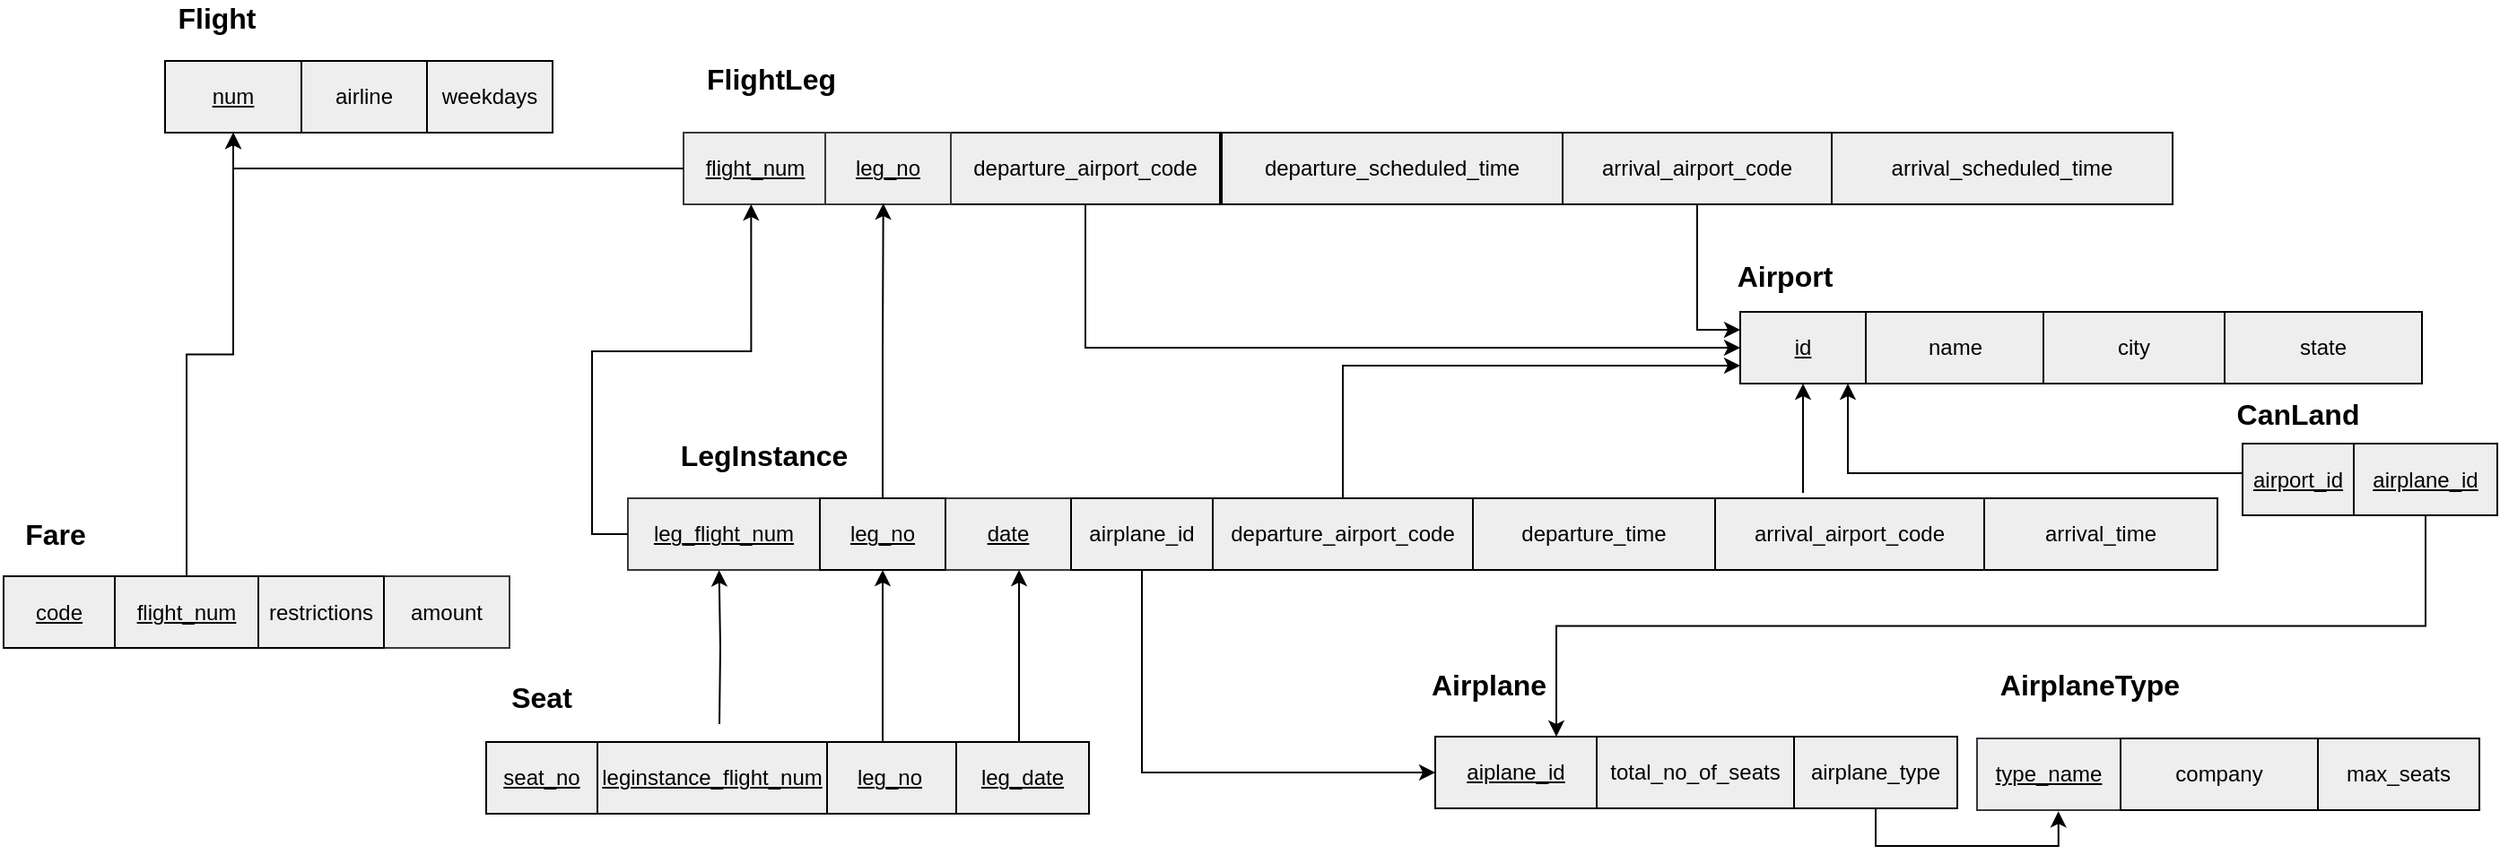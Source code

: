 <mxfile version="14.5.1" type="device"><diagram id="4zhIVTZfI1xXDuRxT4xL" name="Page-1"><mxGraphModel dx="3460" dy="1637" grid="1" gridSize="10" guides="1" tooltips="1" connect="1" arrows="1" fold="1" page="1" pageScale="1" pageWidth="827" pageHeight="1169" math="0" shadow="0"><root><mxCell id="0"/><mxCell id="1" parent="0"/><mxCell id="huirFuxIQTQdP_Cwgz9y-1" value="" style="shape=table;html=1;whiteSpace=wrap;startSize=0;container=1;collapsible=0;childLayout=tableLayout;fillColor=#eeeeee;strokeColor=#36393d;" parent="1" vertex="1"><mxGeometry x="1332" y="578" width="80" height="40" as="geometry"/></mxCell><mxCell id="huirFuxIQTQdP_Cwgz9y-2" value="" style="shape=partialRectangle;html=1;whiteSpace=wrap;collapsible=0;dropTarget=0;pointerEvents=0;fillColor=none;top=0;left=0;bottom=0;right=0;points=[[0,0.5],[1,0.5]];portConstraint=eastwest;" parent="huirFuxIQTQdP_Cwgz9y-1" vertex="1"><mxGeometry width="80" height="40" as="geometry"/></mxCell><mxCell id="huirFuxIQTQdP_Cwgz9y-3" value="&lt;u&gt;type_name&lt;/u&gt;" style="shape=partialRectangle;html=1;whiteSpace=wrap;connectable=0;fillColor=none;top=0;left=0;bottom=0;right=0;overflow=hidden;" parent="huirFuxIQTQdP_Cwgz9y-2" vertex="1"><mxGeometry width="80" height="40" as="geometry"/></mxCell><mxCell id="huirFuxIQTQdP_Cwgz9y-4" value="&lt;span style=&quot;font-size: 16px&quot;&gt;&lt;b&gt;AirplaneType&lt;/b&gt;&lt;/span&gt;" style="text;html=1;strokeColor=none;fillColor=none;align=center;verticalAlign=middle;whiteSpace=wrap;rounded=0;" parent="1" vertex="1"><mxGeometry x="1330" y="538" width="130" height="20" as="geometry"/></mxCell><mxCell id="huirFuxIQTQdP_Cwgz9y-5" value="&lt;span style=&quot;font-size: 16px&quot;&gt;&lt;b&gt;Airport&lt;/b&gt;&lt;/span&gt;" style="text;html=1;strokeColor=none;fillColor=none;align=center;verticalAlign=middle;whiteSpace=wrap;rounded=0;" parent="1" vertex="1"><mxGeometry x="1150" y="310" width="150" height="20" as="geometry"/></mxCell><mxCell id="huirFuxIQTQdP_Cwgz9y-6" value="name" style="rounded=0;whiteSpace=wrap;html=1;strokeColor=#000000;fillColor=#EEEEEE;" parent="1" vertex="1"><mxGeometry x="1270" y="340" width="100" height="40" as="geometry"/></mxCell><mxCell id="huirFuxIQTQdP_Cwgz9y-7" value="&lt;u&gt;id&lt;/u&gt;" style="rounded=0;whiteSpace=wrap;html=1;strokeColor=#000000;fillColor=#EEEEEE;" parent="1" vertex="1"><mxGeometry x="1200" y="340" width="70" height="40" as="geometry"/></mxCell><mxCell id="huirFuxIQTQdP_Cwgz9y-8" value="city" style="rounded=0;whiteSpace=wrap;html=1;strokeColor=#000000;fillColor=#EEEEEE;" parent="1" vertex="1"><mxGeometry x="1369" y="340" width="101" height="40" as="geometry"/></mxCell><mxCell id="huirFuxIQTQdP_Cwgz9y-9" value="state" style="rounded=0;whiteSpace=wrap;html=1;strokeColor=#000000;fillColor=#EEEEEE;" parent="1" vertex="1"><mxGeometry x="1470" y="340" width="110" height="40" as="geometry"/></mxCell><mxCell id="huirFuxIQTQdP_Cwgz9y-10" value="company" style="rounded=0;whiteSpace=wrap;html=1;strokeColor=#000000;fillColor=#EEEEEE;" parent="1" vertex="1"><mxGeometry x="1412" y="578" width="110" height="40" as="geometry"/></mxCell><mxCell id="huirFuxIQTQdP_Cwgz9y-11" value="max_seats" style="rounded=0;whiteSpace=wrap;html=1;strokeColor=#000000;fillColor=#EEEEEE;" parent="1" vertex="1"><mxGeometry x="1522" y="578" width="90" height="40" as="geometry"/></mxCell><mxCell id="huirFuxIQTQdP_Cwgz9y-18" value="&lt;span style=&quot;font-size: 16px&quot;&gt;&lt;b&gt;LegInstance&lt;/b&gt;&lt;/span&gt;" style="text;html=1;strokeColor=none;fillColor=none;align=center;verticalAlign=middle;whiteSpace=wrap;rounded=0;" parent="1" vertex="1"><mxGeometry x="606" y="410" width="100" height="20" as="geometry"/></mxCell><mxCell id="huirFuxIQTQdP_Cwgz9y-22" value="" style="shape=table;html=1;whiteSpace=wrap;startSize=0;container=1;collapsible=0;childLayout=tableLayout;fillColor=#eeeeee;strokeColor=#36393d;" parent="1" vertex="1"><mxGeometry x="757" y="444" width="70" height="40" as="geometry"/></mxCell><mxCell id="huirFuxIQTQdP_Cwgz9y-23" value="" style="shape=partialRectangle;html=1;whiteSpace=wrap;collapsible=0;dropTarget=0;pointerEvents=0;fillColor=none;top=0;left=0;bottom=0;right=0;points=[[0,0.5],[1,0.5]];portConstraint=eastwest;" parent="huirFuxIQTQdP_Cwgz9y-22" vertex="1"><mxGeometry width="70" height="40" as="geometry"/></mxCell><mxCell id="huirFuxIQTQdP_Cwgz9y-24" value="&lt;u&gt;date&lt;/u&gt;" style="shape=partialRectangle;html=1;whiteSpace=wrap;connectable=0;fillColor=none;top=0;left=0;bottom=0;right=0;overflow=hidden;" parent="huirFuxIQTQdP_Cwgz9y-23" vertex="1"><mxGeometry width="70" height="40" as="geometry"/></mxCell><mxCell id="huirFuxIQTQdP_Cwgz9y-25" value="&lt;span style=&quot;font-size: 16px&quot;&gt;&lt;b&gt;FlightLeg&lt;/b&gt;&lt;/span&gt;" style="text;html=1;strokeColor=none;fillColor=none;align=center;verticalAlign=middle;whiteSpace=wrap;rounded=0;" parent="1" vertex="1"><mxGeometry x="570" y="200" width="180" height="20" as="geometry"/></mxCell><mxCell id="huirFuxIQTQdP_Cwgz9y-123" style="edgeStyle=orthogonalEdgeStyle;rounded=0;orthogonalLoop=1;jettySize=auto;html=1;exitX=0.5;exitY=1;exitDx=0;exitDy=0;entryX=0;entryY=0.5;entryDx=0;entryDy=0;" parent="1" source="huirFuxIQTQdP_Cwgz9y-26" target="huirFuxIQTQdP_Cwgz9y-7" edge="1"><mxGeometry relative="1" as="geometry"/></mxCell><mxCell id="huirFuxIQTQdP_Cwgz9y-26" value="departure_airport_code" style="rounded=0;whiteSpace=wrap;html=1;strokeColor=#000000;fillColor=#EEEEEE;" parent="1" vertex="1"><mxGeometry x="760" y="240" width="150" height="40" as="geometry"/></mxCell><mxCell id="huirFuxIQTQdP_Cwgz9y-29" value="total_no_of_seats" style="rounded=0;whiteSpace=wrap;html=1;strokeColor=#000000;fillColor=#EEEEEE;" parent="1" vertex="1"><mxGeometry x="1120" y="577" width="110" height="40" as="geometry"/></mxCell><mxCell id="huirFuxIQTQdP_Cwgz9y-30" value="&lt;u&gt;aiplane_id&lt;/u&gt;" style="rounded=0;whiteSpace=wrap;html=1;strokeColor=#000000;fillColor=#EEEEEE;" parent="1" vertex="1"><mxGeometry x="1030" y="577" width="90" height="40" as="geometry"/></mxCell><mxCell id="huirFuxIQTQdP_Cwgz9y-114" style="edgeStyle=orthogonalEdgeStyle;rounded=0;orthogonalLoop=1;jettySize=auto;html=1;exitX=0.5;exitY=1;exitDx=0;exitDy=0;entryX=0.567;entryY=1.017;entryDx=0;entryDy=0;entryPerimeter=0;" parent="1" source="huirFuxIQTQdP_Cwgz9y-31" target="huirFuxIQTQdP_Cwgz9y-2" edge="1"><mxGeometry relative="1" as="geometry"/></mxCell><mxCell id="huirFuxIQTQdP_Cwgz9y-31" value="airplane_type" style="rounded=0;whiteSpace=wrap;html=1;strokeColor=#000000;fillColor=#EEEEEE;" parent="1" vertex="1"><mxGeometry x="1230" y="577" width="91" height="40" as="geometry"/></mxCell><mxCell id="huirFuxIQTQdP_Cwgz9y-33" value="&lt;span style=&quot;font-size: 16px&quot;&gt;&lt;b&gt;Airplane&lt;/b&gt;&lt;/span&gt;" style="text;html=1;strokeColor=none;fillColor=none;align=center;verticalAlign=middle;whiteSpace=wrap;rounded=0;" parent="1" vertex="1"><mxGeometry x="1030" y="538" width="60" height="20" as="geometry"/></mxCell><mxCell id="huirFuxIQTQdP_Cwgz9y-36" value="" style="shape=table;html=1;whiteSpace=wrap;startSize=0;container=1;collapsible=0;childLayout=tableLayout;fillColor=#eeeeee;strokeColor=#36393d;" parent="1" vertex="1"><mxGeometry x="611" y="240" width="80" height="40" as="geometry"/></mxCell><mxCell id="huirFuxIQTQdP_Cwgz9y-37" value="" style="shape=partialRectangle;html=1;whiteSpace=wrap;collapsible=0;dropTarget=0;pointerEvents=0;fillColor=none;top=0;left=0;bottom=0;right=0;points=[[0,0.5],[1,0.5]];portConstraint=eastwest;" parent="huirFuxIQTQdP_Cwgz9y-36" vertex="1"><mxGeometry width="80" height="40" as="geometry"/></mxCell><mxCell id="huirFuxIQTQdP_Cwgz9y-38" value="&lt;u&gt;flight_num&lt;/u&gt;" style="shape=partialRectangle;html=1;whiteSpace=wrap;connectable=0;fillColor=none;top=0;left=0;bottom=0;right=0;overflow=hidden;" parent="huirFuxIQTQdP_Cwgz9y-37" vertex="1"><mxGeometry width="80" height="40" as="geometry"/></mxCell><mxCell id="huirFuxIQTQdP_Cwgz9y-122" style="edgeStyle=orthogonalEdgeStyle;rounded=0;orthogonalLoop=1;jettySize=auto;html=1;exitX=0.5;exitY=1;exitDx=0;exitDy=0;entryX=0;entryY=0.25;entryDx=0;entryDy=0;" parent="1" source="huirFuxIQTQdP_Cwgz9y-39" target="huirFuxIQTQdP_Cwgz9y-7" edge="1"><mxGeometry relative="1" as="geometry"/></mxCell><mxCell id="huirFuxIQTQdP_Cwgz9y-39" value="arrival_airport_code" style="rounded=0;whiteSpace=wrap;html=1;strokeColor=#000000;fillColor=#EEEEEE;" parent="1" vertex="1"><mxGeometry x="1101" y="240" width="150" height="40" as="geometry"/></mxCell><mxCell id="huirFuxIQTQdP_Cwgz9y-40" value="departure_scheduled_time" style="rounded=0;whiteSpace=wrap;html=1;strokeColor=#000000;fillColor=#EEEEEE;" parent="1" vertex="1"><mxGeometry x="911" y="240" width="190" height="40" as="geometry"/></mxCell><mxCell id="huirFuxIQTQdP_Cwgz9y-41" value="arrival_scheduled_time" style="rounded=0;whiteSpace=wrap;html=1;strokeColor=#000000;fillColor=#EEEEEE;" parent="1" vertex="1"><mxGeometry x="1251" y="240" width="190" height="40" as="geometry"/></mxCell><mxCell id="huirFuxIQTQdP_Cwgz9y-42" value="" style="shape=table;html=1;whiteSpace=wrap;startSize=0;container=1;collapsible=0;childLayout=tableLayout;fillColor=#eeeeee;strokeColor=#36393d;" parent="1" vertex="1"><mxGeometry x="690" y="240" width="70" height="40" as="geometry"/></mxCell><mxCell id="huirFuxIQTQdP_Cwgz9y-43" value="" style="shape=partialRectangle;html=1;whiteSpace=wrap;collapsible=0;dropTarget=0;pointerEvents=0;fillColor=none;top=0;left=0;bottom=0;right=0;points=[[0,0.5],[1,0.5]];portConstraint=eastwest;" parent="huirFuxIQTQdP_Cwgz9y-42" vertex="1"><mxGeometry width="70" height="40" as="geometry"/></mxCell><mxCell id="huirFuxIQTQdP_Cwgz9y-44" value="&lt;u&gt;leg_no&lt;/u&gt;" style="shape=partialRectangle;html=1;whiteSpace=wrap;connectable=0;fillColor=none;top=0;left=0;bottom=0;right=0;overflow=hidden;" parent="huirFuxIQTQdP_Cwgz9y-43" vertex="1"><mxGeometry width="70" height="40" as="geometry"/></mxCell><mxCell id="huirFuxIQTQdP_Cwgz9y-124" style="edgeStyle=orthogonalEdgeStyle;rounded=0;orthogonalLoop=1;jettySize=auto;html=1;exitX=0.5;exitY=0;exitDx=0;exitDy=0;entryX=0;entryY=0.75;entryDx=0;entryDy=0;" parent="1" source="huirFuxIQTQdP_Cwgz9y-45" target="huirFuxIQTQdP_Cwgz9y-7" edge="1"><mxGeometry relative="1" as="geometry"/></mxCell><mxCell id="huirFuxIQTQdP_Cwgz9y-45" value="departure_airport_code" style="rounded=0;whiteSpace=wrap;html=1;strokeColor=#000000;fillColor=#EEEEEE;" parent="1" vertex="1"><mxGeometry x="906" y="444" width="145" height="40" as="geometry"/></mxCell><mxCell id="huirFuxIQTQdP_Cwgz9y-46" value="" style="shape=table;html=1;whiteSpace=wrap;startSize=0;container=1;collapsible=0;childLayout=tableLayout;fillColor=#eeeeee;strokeColor=#36393d;" parent="1" vertex="1"><mxGeometry x="580" y="444" width="107" height="40" as="geometry"/></mxCell><mxCell id="huirFuxIQTQdP_Cwgz9y-47" value="" style="shape=partialRectangle;html=1;whiteSpace=wrap;collapsible=0;dropTarget=0;pointerEvents=0;fillColor=none;top=0;left=0;bottom=0;right=0;points=[[0,0.5],[1,0.5]];portConstraint=eastwest;" parent="huirFuxIQTQdP_Cwgz9y-46" vertex="1"><mxGeometry width="107" height="40" as="geometry"/></mxCell><mxCell id="huirFuxIQTQdP_Cwgz9y-48" value="&lt;u&gt;leg_flight_num&lt;/u&gt;" style="shape=partialRectangle;html=1;whiteSpace=wrap;connectable=0;fillColor=none;top=0;left=0;bottom=0;right=0;overflow=hidden;" parent="huirFuxIQTQdP_Cwgz9y-47" vertex="1"><mxGeometry width="107" height="40" as="geometry"/></mxCell><mxCell id="huirFuxIQTQdP_Cwgz9y-125" style="edgeStyle=orthogonalEdgeStyle;rounded=0;orthogonalLoop=1;jettySize=auto;html=1;entryX=0.5;entryY=1;entryDx=0;entryDy=0;" parent="1" target="huirFuxIQTQdP_Cwgz9y-7" edge="1"><mxGeometry relative="1" as="geometry"><mxPoint x="1235" y="441" as="sourcePoint"/><Array as="points"><mxPoint x="1235" y="441"/></Array></mxGeometry></mxCell><mxCell id="huirFuxIQTQdP_Cwgz9y-49" value="arrival_airport_code" style="rounded=0;whiteSpace=wrap;html=1;strokeColor=#000000;fillColor=#EEEEEE;" parent="1" vertex="1"><mxGeometry x="1186" y="444" width="150" height="40" as="geometry"/></mxCell><mxCell id="huirFuxIQTQdP_Cwgz9y-50" value="departure_time" style="rounded=0;whiteSpace=wrap;html=1;strokeColor=#000000;fillColor=#EEEEEE;" parent="1" vertex="1"><mxGeometry x="1051" y="444" width="135" height="40" as="geometry"/></mxCell><mxCell id="huirFuxIQTQdP_Cwgz9y-51" value="arrival_time" style="rounded=0;whiteSpace=wrap;html=1;strokeColor=#000000;fillColor=#EEEEEE;" parent="1" vertex="1"><mxGeometry x="1336" y="444" width="130" height="40" as="geometry"/></mxCell><mxCell id="huirFuxIQTQdP_Cwgz9y-115" style="edgeStyle=orthogonalEdgeStyle;rounded=0;orthogonalLoop=1;jettySize=auto;html=1;exitX=0.5;exitY=0;exitDx=0;exitDy=0;entryX=0.462;entryY=0.988;entryDx=0;entryDy=0;entryPerimeter=0;" parent="1" source="huirFuxIQTQdP_Cwgz9y-52" target="huirFuxIQTQdP_Cwgz9y-43" edge="1"><mxGeometry relative="1" as="geometry"/></mxCell><mxCell id="huirFuxIQTQdP_Cwgz9y-52" value="&lt;u&gt;leg_no&lt;/u&gt;" style="rounded=0;whiteSpace=wrap;html=1;strokeColor=#000000;fillColor=#EEEEEE;" parent="1" vertex="1"><mxGeometry x="687" y="444" width="70" height="40" as="geometry"/></mxCell><mxCell id="huirFuxIQTQdP_Cwgz9y-54" value="&lt;span style=&quot;font-size: 16px&quot;&gt;&lt;b&gt;Seat&lt;/b&gt;&lt;/span&gt;" style="text;html=1;strokeColor=none;fillColor=none;align=center;verticalAlign=middle;whiteSpace=wrap;rounded=0;" parent="1" vertex="1"><mxGeometry x="501" y="545" width="62" height="20" as="geometry"/></mxCell><mxCell id="huirFuxIQTQdP_Cwgz9y-58" value="&lt;u&gt;seat_no&lt;/u&gt;" style="rounded=0;whiteSpace=wrap;html=1;strokeColor=#000000;fillColor=#EEEEEE;" parent="1" vertex="1"><mxGeometry x="501" y="580" width="62" height="40" as="geometry"/></mxCell><mxCell id="huirFuxIQTQdP_Cwgz9y-128" style="edgeStyle=orthogonalEdgeStyle;rounded=0;orthogonalLoop=1;jettySize=auto;html=1;exitX=0.5;exitY=0;exitDx=0;exitDy=0;entryX=0.586;entryY=1;entryDx=0;entryDy=0;entryPerimeter=0;" parent="1" source="huirFuxIQTQdP_Cwgz9y-65" target="huirFuxIQTQdP_Cwgz9y-23" edge="1"><mxGeometry relative="1" as="geometry"><Array as="points"><mxPoint x="798" y="580"/></Array></mxGeometry></mxCell><mxCell id="huirFuxIQTQdP_Cwgz9y-65" value="&lt;u&gt;leg_date&lt;/u&gt;" style="rounded=0;whiteSpace=wrap;html=1;strokeColor=#000000;fillColor=#EEEEEE;" parent="1" vertex="1"><mxGeometry x="763" y="580" width="74" height="40" as="geometry"/></mxCell><mxCell id="huirFuxIQTQdP_Cwgz9y-66" value="&lt;span style=&quot;font-size: 16px&quot;&gt;&lt;b&gt;Fare&lt;/b&gt;&lt;/span&gt;" style="text;html=1;strokeColor=none;fillColor=none;align=center;verticalAlign=middle;whiteSpace=wrap;rounded=0;" parent="1" vertex="1"><mxGeometry x="230" y="453.5" width="62" height="20" as="geometry"/></mxCell><mxCell id="huirFuxIQTQdP_Cwgz9y-67" value="" style="shape=table;html=1;whiteSpace=wrap;startSize=0;container=1;collapsible=0;childLayout=tableLayout;fillColor=#eeeeee;strokeColor=#36393d;" parent="1" vertex="1"><mxGeometry x="444" y="487.5" width="70" height="40" as="geometry"/></mxCell><mxCell id="huirFuxIQTQdP_Cwgz9y-68" value="" style="shape=partialRectangle;html=1;whiteSpace=wrap;collapsible=0;dropTarget=0;pointerEvents=0;fillColor=none;top=0;left=0;bottom=0;right=0;points=[[0,0.5],[1,0.5]];portConstraint=eastwest;" parent="huirFuxIQTQdP_Cwgz9y-67" vertex="1"><mxGeometry width="70" height="40" as="geometry"/></mxCell><mxCell id="huirFuxIQTQdP_Cwgz9y-69" value="amount" style="shape=partialRectangle;html=1;whiteSpace=wrap;connectable=0;fillColor=none;top=0;left=0;bottom=0;right=0;overflow=hidden;" parent="huirFuxIQTQdP_Cwgz9y-68" vertex="1"><mxGeometry width="70" height="40" as="geometry"/></mxCell><mxCell id="huirFuxIQTQdP_Cwgz9y-70" value="&lt;u&gt;code&lt;/u&gt;" style="rounded=0;whiteSpace=wrap;html=1;strokeColor=#000000;fillColor=#EEEEEE;" parent="1" vertex="1"><mxGeometry x="232" y="487.5" width="62" height="40" as="geometry"/></mxCell><mxCell id="huirFuxIQTQdP_Cwgz9y-74" value="restrictions" style="rounded=0;whiteSpace=wrap;html=1;strokeColor=#000000;fillColor=#EEEEEE;" parent="1" vertex="1"><mxGeometry x="374" y="487.5" width="70" height="40" as="geometry"/></mxCell><mxCell id="huirFuxIQTQdP_Cwgz9y-75" value="&lt;span style=&quot;font-size: 16px&quot;&gt;&lt;b&gt;Flight&lt;/b&gt;&lt;/span&gt;" style="text;html=1;strokeColor=none;fillColor=none;align=center;verticalAlign=middle;whiteSpace=wrap;rounded=0;" parent="1" vertex="1"><mxGeometry x="320" y="166" width="62" height="20" as="geometry"/></mxCell><mxCell id="huirFuxIQTQdP_Cwgz9y-79" value="&lt;u&gt;num&lt;/u&gt;" style="rounded=0;whiteSpace=wrap;html=1;strokeColor=#000000;fillColor=#EEEEEE;" parent="1" vertex="1"><mxGeometry x="322" y="200" width="76" height="40" as="geometry"/></mxCell><mxCell id="huirFuxIQTQdP_Cwgz9y-99" value="airline" style="rounded=0;whiteSpace=wrap;html=1;strokeColor=#000000;fillColor=#EEEEEE;" parent="1" vertex="1"><mxGeometry x="398" y="200" width="70" height="40" as="geometry"/></mxCell><mxCell id="huirFuxIQTQdP_Cwgz9y-100" value="weekdays" style="rounded=0;whiteSpace=wrap;html=1;strokeColor=#000000;fillColor=#EEEEEE;" parent="1" vertex="1"><mxGeometry x="468" y="200" width="70" height="40" as="geometry"/></mxCell><mxCell id="huirFuxIQTQdP_Cwgz9y-112" style="edgeStyle=orthogonalEdgeStyle;rounded=0;orthogonalLoop=1;jettySize=auto;html=1;exitX=0;exitY=0.5;exitDx=0;exitDy=0;entryX=0.5;entryY=1;entryDx=0;entryDy=0;" parent="1" source="huirFuxIQTQdP_Cwgz9y-37" target="huirFuxIQTQdP_Cwgz9y-79" edge="1"><mxGeometry relative="1" as="geometry"/></mxCell><mxCell id="huirFuxIQTQdP_Cwgz9y-130" style="edgeStyle=orthogonalEdgeStyle;rounded=0;orthogonalLoop=1;jettySize=auto;html=1;exitX=0.5;exitY=0;exitDx=0;exitDy=0;entryX=0.5;entryY=1;entryDx=0;entryDy=0;" parent="1" source="huirFuxIQTQdP_Cwgz9y-129" target="huirFuxIQTQdP_Cwgz9y-52" edge="1"><mxGeometry relative="1" as="geometry"><Array as="points"><mxPoint x="722" y="580"/></Array></mxGeometry></mxCell><mxCell id="huirFuxIQTQdP_Cwgz9y-129" value="&lt;u&gt;leg_no&lt;/u&gt;" style="rounded=0;whiteSpace=wrap;html=1;strokeColor=#000000;fillColor=#EEEEEE;" parent="1" vertex="1"><mxGeometry x="689" y="580" width="74" height="40" as="geometry"/></mxCell><mxCell id="huirFuxIQTQdP_Cwgz9y-137" style="edgeStyle=orthogonalEdgeStyle;rounded=0;orthogonalLoop=1;jettySize=auto;html=1;entryX=0.475;entryY=1.004;entryDx=0;entryDy=0;entryPerimeter=0;" parent="1" target="huirFuxIQTQdP_Cwgz9y-47" edge="1"><mxGeometry relative="1" as="geometry"><mxPoint x="631" y="570" as="sourcePoint"/></mxGeometry></mxCell><mxCell id="huirFuxIQTQdP_Cwgz9y-131" value="&lt;u&gt;leginstance_flight_num&lt;/u&gt;" style="rounded=0;whiteSpace=wrap;html=1;strokeColor=#000000;fillColor=#EEEEEE;" parent="1" vertex="1"><mxGeometry x="563" y="580" width="128" height="40" as="geometry"/></mxCell><mxCell id="huirFuxIQTQdP_Cwgz9y-140" style="edgeStyle=orthogonalEdgeStyle;rounded=0;orthogonalLoop=1;jettySize=auto;html=1;exitX=0.5;exitY=0;exitDx=0;exitDy=0;entryX=0.5;entryY=1;entryDx=0;entryDy=0;" parent="1" source="huirFuxIQTQdP_Cwgz9y-134" target="huirFuxIQTQdP_Cwgz9y-79" edge="1"><mxGeometry relative="1" as="geometry"/></mxCell><mxCell id="huirFuxIQTQdP_Cwgz9y-134" value="&lt;u&gt;flight_num&lt;/u&gt;" style="rounded=0;whiteSpace=wrap;html=1;strokeColor=#000000;fillColor=#EEEEEE;" parent="1" vertex="1"><mxGeometry x="294" y="487.5" width="80" height="40" as="geometry"/></mxCell><mxCell id="huirFuxIQTQdP_Cwgz9y-139" style="edgeStyle=orthogonalEdgeStyle;rounded=0;orthogonalLoop=1;jettySize=auto;html=1;exitX=0;exitY=0.5;exitDx=0;exitDy=0;entryX=0.471;entryY=1;entryDx=0;entryDy=0;entryPerimeter=0;" parent="1" source="huirFuxIQTQdP_Cwgz9y-47" target="huirFuxIQTQdP_Cwgz9y-37" edge="1"><mxGeometry relative="1" as="geometry"/></mxCell><mxCell id="paW47kCBAJIbTAX1ul9o-11" style="edgeStyle=orthogonalEdgeStyle;rounded=0;orthogonalLoop=1;jettySize=auto;html=1;exitX=0;exitY=0.5;exitDx=0;exitDy=0;" edge="1" parent="1" source="paW47kCBAJIbTAX1ul9o-8"><mxGeometry relative="1" as="geometry"><mxPoint x="1260" y="380" as="targetPoint"/><Array as="points"><mxPoint x="1460" y="430"/><mxPoint x="1260" y="430"/><mxPoint x="1260" y="380"/></Array></mxGeometry></mxCell><mxCell id="paW47kCBAJIbTAX1ul9o-8" value="&lt;u&gt;airport_id&lt;/u&gt;" style="rounded=0;whiteSpace=wrap;html=1;strokeColor=#000000;fillColor=#EEEEEE;" vertex="1" parent="1"><mxGeometry x="1480" y="413.5" width="62" height="40" as="geometry"/></mxCell><mxCell id="paW47kCBAJIbTAX1ul9o-12" style="edgeStyle=orthogonalEdgeStyle;rounded=0;orthogonalLoop=1;jettySize=auto;html=1;exitX=0.5;exitY=1;exitDx=0;exitDy=0;entryX=0.75;entryY=0;entryDx=0;entryDy=0;" edge="1" parent="1" source="paW47kCBAJIbTAX1ul9o-9" target="huirFuxIQTQdP_Cwgz9y-30"><mxGeometry relative="1" as="geometry"><mxPoint x="1100" y="570" as="targetPoint"/></mxGeometry></mxCell><mxCell id="paW47kCBAJIbTAX1ul9o-9" value="&lt;u&gt;airplane_id&lt;/u&gt;" style="rounded=0;whiteSpace=wrap;html=1;strokeColor=#000000;fillColor=#EEEEEE;" vertex="1" parent="1"><mxGeometry x="1542" y="413.5" width="80" height="40" as="geometry"/></mxCell><mxCell id="paW47kCBAJIbTAX1ul9o-10" value="&lt;span style=&quot;font-size: 16px&quot;&gt;&lt;b&gt;CanLand&lt;/b&gt;&lt;/span&gt;" style="text;html=1;strokeColor=none;fillColor=none;align=center;verticalAlign=middle;whiteSpace=wrap;rounded=0;" vertex="1" parent="1"><mxGeometry x="1480" y="386.5" width="62" height="20" as="geometry"/></mxCell><mxCell id="paW47kCBAJIbTAX1ul9o-15" style="edgeStyle=orthogonalEdgeStyle;rounded=0;orthogonalLoop=1;jettySize=auto;html=1;exitX=0.5;exitY=1;exitDx=0;exitDy=0;entryX=0;entryY=0.5;entryDx=0;entryDy=0;" edge="1" parent="1" source="paW47kCBAJIbTAX1ul9o-13" target="huirFuxIQTQdP_Cwgz9y-30"><mxGeometry relative="1" as="geometry"><Array as="points"><mxPoint x="867" y="597"/></Array></mxGeometry></mxCell><mxCell id="paW47kCBAJIbTAX1ul9o-13" value="airplane_id" style="rounded=0;whiteSpace=wrap;html=1;strokeColor=#000000;fillColor=#EEEEEE;" vertex="1" parent="1"><mxGeometry x="827" y="444" width="79" height="40" as="geometry"/></mxCell></root></mxGraphModel></diagram></mxfile>